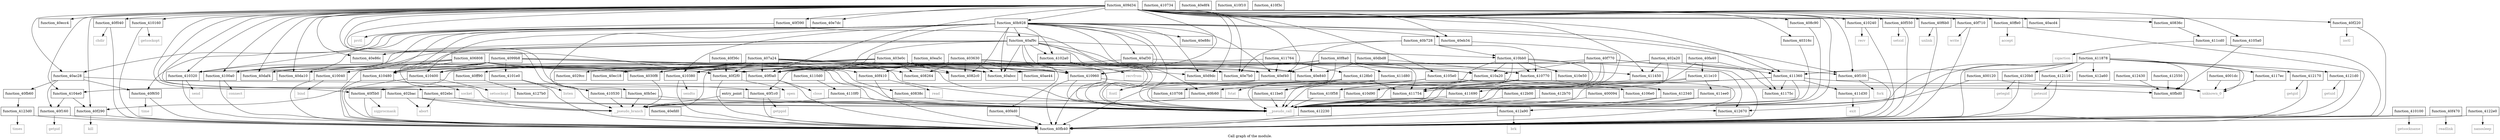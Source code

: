 digraph "Call graph of the module." {
  label="Call graph of the module.";
  node [shape=record];

  Node_function_40daf4 [label="{function_40daf4}"];
  Node_function_410770 [label="{function_410770}"];
  Node_function_40fbd0 [label="{function_40fbd0}"];
  Node_function_40ec18 [label="{function_40ec18}"];
  Node_function_40ecc4 [label="{function_40ecc4}"];
  Node_function_40da10 [label="{function_40da10}"];
  Node_function_40ef40 [label="{function_40ef40}"];
  Node_function_40efd0 [label="{function_40efd0}"];
  Node_function_40f040 [label="{function_40f040}"];
  Node_function_40fc60 [label="{function_40fc60}"];
  Node_function_40f0a0 [label="{function_40f0a0}"];
  Node_function_410100 [label="{function_410100}"];
  Node_function_40f36c [label="{function_40f36c}"];
  Node_function_40f390 [label="{function_40f390}"];
  Node_function_410160 [label="{function_410160}"];
  Node_function_40f410 [label="{function_40f410}"];
  Node_function_4101e0 [label="{function_4101e0}"];
  Node_function_410240 [label="{function_410240}"];
  Node_function_40f470 [label="{function_40f470}"];
  Node_function_40f4d0 [label="{function_40f4d0}"];
  Node_function_4102a0 [label="{function_4102a0}"];
  Node_function_40f550 [label="{function_40f550}"];
  Node_function_410320 [label="{function_410320}"];
  Node_function_40f5b0 [label="{function_40f5b0}"];
  Node_function_410380 [label="{function_410380}"];
  Node_function_40f650 [label="{function_40f650}"];
  Node_function_410400 [label="{function_410400}"];
  Node_function_40f6b0 [label="{function_40f6b0}"];
  Node_function_40f710 [label="{function_40f710}"];
  Node_function_410480 [label="{function_410480}"];
  Node_function_40f770 [label="{function_40f770}"];
  Node_function_4104e0 [label="{function_4104e0}"];
  Node_function_40f8a0 [label="{function_40f8a0}"];
  Node_function_410530 [label="{function_410530}"];
  Node_function_40fa40 [label="{function_40fa40}"];
  Node_function_40ff90 [label="{function_40ff90}"];
  Node_function_40f100 [label="{function_40f100}"];
  Node_function_40f160 [label="{function_40f160}"];
  Node_function_40dbd8 [label="{function_40dbd8}"];
  Node_function_40e7b0 [label="{function_40e7b0}"];
  Node_function_40e7dc [label="{function_40e7dc}"];
  Node_function_410734 [label="{function_410734}"];
  Node_function_40e840 [label="{function_40e840}"];
  Node_function_410708 [label="{function_410708}"];
  Node_function_40e86c [label="{function_40e86c}"];
  Node_function_40e88c [label="{function_40e88c}"];
  Node_function_40e8f4 [label="{function_40e8f4}"];
  Node_function_40ea5c [label="{function_40ea5c}"];
  Node_function_40ffe0 [label="{function_40ffe0}"];
  Node_function_40f1c0 [label="{function_40f1c0}"];
  Node_function_40fb40 [label="{function_40fb40}"];
  Node_function_4105a0 [label="{function_4105a0}"];
  Node_function_40fb60 [label="{function_40fb60}"];
  Node_function_410960 [label="{function_410960}"];
  Node_function_40f220 [label="{function_40f220}"];
  Node_function_4106e0 [label="{function_4106e0}"];
  Node_function_40eb34 [label="{function_40eb34}"];
  Node_function_410040 [label="{function_410040}"];
  Node_function_40f290 [label="{function_40f290}"];
  Node_function_4100a0 [label="{function_4100a0}"];
  Node_function_4105e0 [label="{function_4105e0}"];
  Node_function_410d90 [label="{function_410d90}"];
  Node_function_410e50 [label="{function_410e50}"];
  Node_function_410f10 [label="{function_410f10}"];
  Node_function_410f3c [label="{function_410f3c}"];
  Node_function_410f58 [label="{function_410f58}"];
  Node_function_4110d0 [label="{function_4110d0}"];
  Node_function_4110f0 [label="{function_4110f0}"];
  Node_function_411360 [label="{function_411360}"];
  Node_function_411450 [label="{function_411450}"];
  Node_function_410a20 [label="{function_410a20}"];
  Node_function_4127b0 [label="{function_4127b0}"];
  Node_function_4128b0 [label="{function_4128b0}"];
  Node_function_410bb0 [label="{function_410bb0}"];
  Node_getegid [color="gray50", fontcolor="gray50", label="{getegid}"];
  Node_geteuid [color="gray50", fontcolor="gray50", label="{geteuid}"];
  Node_getgid [color="gray50", fontcolor="gray50", label="{getgid}"];
  Node_getuid [color="gray50", fontcolor="gray50", label="{getuid}"];
  Node_nanosleep [color="gray50", fontcolor="gray50", label="{nanosleep}"];
  Node_times [color="gray50", fontcolor="gray50", label="{times}"];
  Node_brk [color="gray50", fontcolor="gray50", label="{brk}"];
  Node_abort [color="gray50", fontcolor="gray50", label="{abort}"];
  Node_function_411690 [label="{function_411690}"];
  Node_function_411754 [label="{function_411754}"];
  Node_function_41175c [label="{function_41175c}"];
  Node_function_411764 [label="{function_411764}"];
  Node_function_4117ec [label="{function_4117ec}"];
  Node_function_411878 [label="{function_411878}"];
  Node_function_411be0 [label="{function_411be0}"];
  Node_function_411cd0 [label="{function_411cd0}"];
  Node_function_411d30 [label="{function_411d30}"];
  Node_function_411d80 [label="{function_411d80}"];
  Node_function_411e10 [label="{function_411e10}"];
  Node_function_411ee0 [label="{function_411ee0}"];
  Node_function_4120b0 [label="{function_4120b0}"];
  Node_function_412110 [label="{function_412110}"];
  Node_function_412170 [label="{function_412170}"];
  Node_function_4121d0 [label="{function_4121d0}"];
  Node_function_412230 [label="{function_412230}"];
  Node_function_4122e0 [label="{function_4122e0}"];
  Node_function_412340 [label="{function_412340}"];
  Node_function_4123d0 [label="{function_4123d0}"];
  Node_function_412430 [label="{function_412430}"];
  Node_function_412550 [label="{function_412550}"];
  Node_function_412670 [label="{function_412670}"];
  Node_function_412a60 [label="{function_412a60}"];
  Node_function_412a90 [label="{function_412a90}"];
  Node_function_412b00 [label="{function_412b00}"];
  Node_function_412b70 [label="{function_412b70}"];
  Node_unknown_0 [color="gray50", fontcolor="gray50", label="{unknown_0}"];
  Node_fcntl [color="gray50", fontcolor="gray50", label="{fcntl}"];
  Node_chdir [color="gray50", fontcolor="gray50", label="{chdir}"];
  Node_close [color="gray50", fontcolor="gray50", label="{close}"];
  Node_fork [color="gray50", fontcolor="gray50", label="{fork}"];
  Node_getpid [color="gray50", fontcolor="gray50", label="{getpid}"];
  Node_getppid [color="gray50", fontcolor="gray50", label="{getppid}"];
  Node_ioctl [color="gray50", fontcolor="gray50", label="{ioctl}"];
  Node_kill [color="gray50", fontcolor="gray50", label="{kill}"];
  Node_open [color="gray50", fontcolor="gray50", label="{open}"];
  Node_prctl [color="gray50", fontcolor="gray50", label="{prctl}"];
  Node_read [color="gray50", fontcolor="gray50", label="{read}"];
  Node_readlink [color="gray50", fontcolor="gray50", label="{readlink}"];
  Node_setsid [color="gray50", fontcolor="gray50", label="{setsid}"];
  Node_sigprocmask [color="gray50", fontcolor="gray50", label="{sigprocmask}"];
  Node_time [color="gray50", fontcolor="gray50", label="{time}"];
  Node_unlink [color="gray50", fontcolor="gray50", label="{unlink}"];
  Node_write [color="gray50", fontcolor="gray50", label="{write}"];
  Node_accept [color="gray50", fontcolor="gray50", label="{accept}"];
  Node_bind [color="gray50", fontcolor="gray50", label="{bind}"];
  Node_connect [color="gray50", fontcolor="gray50", label="{connect}"];
  Node_getsockname [color="gray50", fontcolor="gray50", label="{getsockname}"];
  Node_getsockopt [color="gray50", fontcolor="gray50", label="{getsockopt}"];
  Node_listen [color="gray50", fontcolor="gray50", label="{listen}"];
  Node_recv [color="gray50", fontcolor="gray50", label="{recv}"];
  Node_recvfrom [color="gray50", fontcolor="gray50", label="{recvfrom}"];
  Node_send [color="gray50", fontcolor="gray50", label="{send}"];
  Node_sendto [color="gray50", fontcolor="gray50", label="{sendto}"];
  Node_setsockopt [color="gray50", fontcolor="gray50", label="{setsockopt}"];
  Node_socket [color="gray50", fontcolor="gray50", label="{socket}"];
  Node_sigaction [color="gray50", fontcolor="gray50", label="{sigaction}"];
  Node_exit [color="gray50", fontcolor="gray50", label="{exit}"];
  Node_fstat [color="gray50", fontcolor="gray50", label="{fstat}"];
  Node_function_40f2f0 [label="{function_40f2f0}"];
  Node___pseudo_call [color="gray50", fontcolor="gray50", label="{__pseudo_call}"];
  Node___pseudo_branch [color="gray50", fontcolor="gray50", label="{__pseudo_branch}"];
  Node_function_400094 [label="{function_400094}"];
  Node_function_400120 [label="{function_400120}"];
  Node_function_4001dc [label="{function_4001dc}"];
  Node_entry_point [label="{entry_point}"];
  Node_function_4029cc [label="{function_4029cc}"];
  Node_function_402a20 [label="{function_402a20}"];
  Node_function_402bac [label="{function_402bac}"];
  Node_function_402ebc [label="{function_402ebc}"];
  Node_function_4030f8 [label="{function_4030f8}"];
  Node_function_40316c [label="{function_40316c}"];
  Node_function_403630 [label="{function_403630}"];
  Node_function_403e0c [label="{function_403e0c}"];
  Node_function_406808 [label="{function_406808}"];
  Node_function_407a24 [label="{function_407a24}"];
  Node_function_408264 [label="{function_408264}"];
  Node_function_4082c0 [label="{function_4082c0}"];
  Node_function_40836c [label="{function_40836c}"];
  Node_function_40838c [label="{function_40838c}"];
  Node_function_408c90 [label="{function_408c90}"];
  Node_function_4099b8 [label="{function_4099b8}"];
  Node_function_409d34 [label="{function_409d34}"];
  Node_function_40abcc [label="{function_40abcc}"];
  Node_function_40ac28 [label="{function_40ac28}"];
  Node_function_40acd4 [label="{function_40acd4}"];
  Node_function_40ae44 [label="{function_40ae44}"];
  Node_function_40af30 [label="{function_40af30}"];
  Node_function_40af9c [label="{function_40af9c}"];
  Node_function_40b5ec [label="{function_40b5ec}"];
  Node_function_40b728 [label="{function_40b728}"];
  Node_function_40b928 [label="{function_40b928}"];
  Node_function_40d9dc [label="{function_40d9dc}"];
  Node_function_410770 -> Node_function_410d90;
  Node_function_410770 -> Node_function_410f58;
  Node_function_410770 -> Node_function_411754;
  Node_function_410770 -> Node_function_412340;
  Node_function_410770 -> Node___pseudo_call;
  Node_function_40ef40 -> Node_unknown_0;
  Node_function_40ef40 -> Node_fcntl;
  Node_function_40ef40 -> Node___pseudo_call;
  Node_function_40efd0 -> Node_function_40fb40;
  Node_function_40f040 -> Node_function_40fb40;
  Node_function_40f040 -> Node_chdir;
  Node_function_40fc60 -> Node_function_412670;
  Node_function_40fc60 -> Node___pseudo_branch;
  Node_function_40f0a0 -> Node_function_40fb40;
  Node_function_40f0a0 -> Node_close;
  Node_function_410100 -> Node_function_40fb40;
  Node_function_410100 -> Node_getsockname;
  Node_function_40f36c -> Node_function_40f2f0;
  Node_function_40f390 -> Node_prctl;
  Node_function_40f390 -> Node___pseudo_call;
  Node_function_410160 -> Node_function_40fb40;
  Node_function_410160 -> Node_getsockopt;
  Node_function_40f410 -> Node_function_40fb40;
  Node_function_40f410 -> Node_read;
  Node_function_4101e0 -> Node_function_40fb40;
  Node_function_4101e0 -> Node_listen;
  Node_function_410240 -> Node_function_40fb40;
  Node_function_410240 -> Node_recv;
  Node_function_40f470 -> Node_function_40fb40;
  Node_function_40f470 -> Node_readlink;
  Node_function_40f4d0 -> Node_function_40fb40;
  Node_function_4102a0 -> Node_function_40fb40;
  Node_function_4102a0 -> Node_recvfrom;
  Node_function_40f550 -> Node_function_40fb40;
  Node_function_40f550 -> Node_setsid;
  Node_function_410320 -> Node_function_40fb40;
  Node_function_410320 -> Node_send;
  Node_function_40f5b0 -> Node_function_40fb40;
  Node_function_40f5b0 -> Node_sigprocmask;
  Node_function_410380 -> Node_function_40fb40;
  Node_function_410380 -> Node_sendto;
  Node_function_40f650 -> Node_function_40fb40;
  Node_function_40f650 -> Node_time;
  Node_function_410400 -> Node_function_40fb40;
  Node_function_410400 -> Node_setsockopt;
  Node_function_40f6b0 -> Node_function_40fb40;
  Node_function_40f6b0 -> Node_unlink;
  Node_function_40f710 -> Node_function_40fb40;
  Node_function_40f710 -> Node_write;
  Node_function_410480 -> Node_function_40fb40;
  Node_function_410480 -> Node_socket;
  Node_function_40f770 -> Node_function_40f0a0;
  Node_function_40f770 -> Node_function_40fb40;
  Node_function_40f770 -> Node_function_410a20;
  Node_function_40f770 -> Node_function_411754;
  Node_function_40f770 -> Node_function_41175c;
  Node_function_40f770 -> Node___pseudo_call;
  Node_function_4104e0 -> Node_function_40f160;
  Node_function_4104e0 -> Node_function_40f290;
  Node_function_40f8a0 -> Node_function_410770;
  Node_function_40f8a0 -> Node_function_40ef40;
  Node_function_40f8a0 -> Node_function_40f0a0;
  Node_function_40f8a0 -> Node_function_40fb40;
  Node_function_40f8a0 -> Node_function_410960;
  Node_function_40f8a0 -> Node_function_410a20;
  Node_function_40f8a0 -> Node_function_411754;
  Node_function_40f8a0 -> Node_function_411d80;
  Node_function_40f8a0 -> Node_function_40f2f0;
  Node_function_410530 -> Node___pseudo_call;
  Node_function_410530 -> Node___pseudo_branch;
  Node_function_40fa40 -> Node_function_411754;
  Node_function_40fa40 -> Node_function_41175c;
  Node_function_40fa40 -> Node_function_411e10;
  Node_function_40ff90 -> Node_function_4127b0;
  Node_function_40f100 -> Node_function_40fb40;
  Node_function_40f100 -> Node_fork;
  Node_function_40f160 -> Node_function_40fb40;
  Node_function_40f160 -> Node_getpid;
  Node_function_40dbd8 -> Node_function_410770;
  Node_function_40dbd8 -> Node_function_40e840;
  Node_function_40ea5c -> Node_function_40f410;
  Node_function_40ffe0 -> Node_function_40fb40;
  Node_function_40ffe0 -> Node_accept;
  Node_function_40f1c0 -> Node_function_40fb40;
  Node_function_40f1c0 -> Node_getppid;
  Node_function_4105a0 -> Node_function_40fbd0;
  Node_function_40fb60 -> Node_function_4123d0;
  Node_function_410960 -> Node_function_40fbd0;
  Node_function_410960 -> Node_function_40fb40;
  Node_function_410960 -> Node___pseudo_call;
  Node_function_40f220 -> Node_function_40fb40;
  Node_function_40f220 -> Node_ioctl;
  Node_function_40eb34 -> Node___pseudo_call;
  Node_function_410040 -> Node_function_40fb40;
  Node_function_410040 -> Node_bind;
  Node_function_40f290 -> Node_function_40fb40;
  Node_function_40f290 -> Node_kill;
  Node_function_4100a0 -> Node_function_40fb40;
  Node_function_4100a0 -> Node_connect;
  Node_function_4105e0 -> Node_function_410708;
  Node_function_4105e0 -> Node_function_40fb40;
  Node_function_4105e0 -> Node_function_4106e0;
  Node_function_4105e0 -> Node_function_411be0;
  Node_function_410f58 -> Node___pseudo_call;
  Node_function_4110d0 -> Node_function_4110f0;
  Node_function_4110f0 -> Node___pseudo_call;
  Node_function_4110f0 -> Node___pseudo_branch;
  Node_function_411360 -> Node_function_411690;
  Node_function_411360 -> Node_function_411754;
  Node_function_411360 -> Node_function_41175c;
  Node_function_411360 -> Node_function_411d30;
  Node_function_411360 -> Node_unknown_0;
  Node_function_411360 -> Node___pseudo_call;
  Node_function_411450 -> Node___pseudo_call;
  Node_function_410a20 -> Node_function_410f58;
  Node_function_410a20 -> Node_function_411754;
  Node_function_410a20 -> Node_function_412340;
  Node_function_410a20 -> Node___pseudo_call;
  Node_function_4128b0 -> Node_function_40f5b0;
  Node_function_4128b0 -> Node_function_4104e0;
  Node_function_4128b0 -> Node_function_410708;
  Node_function_4128b0 -> Node_function_411754;
  Node_function_4128b0 -> Node_function_411be0;
  Node_function_4128b0 -> Node___pseudo_call;
  Node_function_410bb0 -> Node_function_410770;
  Node_function_410bb0 -> Node_function_410e50;
  Node_function_410bb0 -> Node_function_410f58;
  Node_function_410bb0 -> Node_function_410a20;
  Node_function_410bb0 -> Node_function_411754;
  Node_function_410bb0 -> Node_function_412670;
  Node_function_410bb0 -> Node___pseudo_call;
  Node_function_411690 -> Node___pseudo_call;
  Node_function_411690 -> Node___pseudo_branch;
  Node_function_411764 -> Node_function_40ef40;
  Node_function_411764 -> Node_function_4128b0;
  Node_function_411764 -> Node_function_40f2f0;
  Node_function_4117ec -> Node_unknown_0;
  Node_function_411878 -> Node_function_40fbd0;
  Node_function_411878 -> Node_function_40fb40;
  Node_function_411878 -> Node_function_411360;
  Node_function_411878 -> Node_function_4117ec;
  Node_function_411878 -> Node_function_4120b0;
  Node_function_411878 -> Node_function_412110;
  Node_function_411878 -> Node_function_412170;
  Node_function_411878 -> Node_function_4121d0;
  Node_function_411878 -> Node_function_412670;
  Node_function_411878 -> Node_function_412a60;
  Node_function_411878 -> Node_unknown_0;
  Node_function_411878 -> Node___pseudo_call;
  Node_function_411be0 -> Node___pseudo_call;
  Node_function_411cd0 -> Node_function_40fb40;
  Node_function_411cd0 -> Node_sigaction;
  Node_function_411d30 -> Node_exit;
  Node_function_411d80 -> Node_fstat;
  Node_function_411d80 -> Node___pseudo_call;
  Node_function_411e10 -> Node_function_40fc60;
  Node_function_411e10 -> Node_function_411ee0;
  Node_function_411e10 -> Node___pseudo_call;
  Node_function_411ee0 -> Node_function_40fb40;
  Node_function_411ee0 -> Node___pseudo_call;
  Node_function_4120b0 -> Node_function_40fb40;
  Node_function_4120b0 -> Node_getegid;
  Node_function_412110 -> Node_function_40fb40;
  Node_function_412110 -> Node_geteuid;
  Node_function_412170 -> Node_function_40fb40;
  Node_function_412170 -> Node_getgid;
  Node_function_4121d0 -> Node_function_40fb40;
  Node_function_4121d0 -> Node_getuid;
  Node_function_412230 -> Node_function_40fb40;
  Node_function_4122e0 -> Node_function_40fb40;
  Node_function_4122e0 -> Node_nanosleep;
  Node_function_412340 -> Node_function_412a90;
  Node_function_412340 -> Node___pseudo_call;
  Node_function_4123d0 -> Node_function_40fb40;
  Node_function_4123d0 -> Node_times;
  Node_function_412430 -> Node_function_40fbd0;
  Node_function_412550 -> Node_function_40fbd0;
  Node_function_412a90 -> Node_function_40fb40;
  Node_function_412a90 -> Node_brk;
  Node_function_412b00 -> Node___pseudo_call;
  Node_function_412b70 -> Node___pseudo_call;
  Node_function_40f2f0 -> Node_function_40fb40;
  Node_function_40f2f0 -> Node_open;
  Node_function_400094 -> Node___pseudo_call;
  Node_function_400120 -> Node_unknown_0;
  Node_function_400120 -> Node___pseudo_call;
  Node_function_4001dc -> Node_unknown_0;
  Node_entry_point -> Node___pseudo_call;
  Node_entry_point -> Node___pseudo_branch;
  Node_function_402a20 -> Node_function_40f100;
  Node_function_402a20 -> Node_function_40f1c0;
  Node_function_402a20 -> Node_function_40f290;
  Node_function_402a20 -> Node_function_411360;
  Node_function_402a20 -> Node_function_411450;
  Node_function_402a20 -> Node___pseudo_call;
  Node_function_402bac -> Node_abort;
  Node_function_402bac -> Node___pseudo_call;
  Node_function_402bac -> Node___pseudo_branch;
  Node_function_402ebc -> Node_abort;
  Node_function_402ebc -> Node___pseudo_call;
  Node_function_402ebc -> Node___pseudo_branch;
  Node_function_4030f8 -> Node___pseudo_branch;
  Node_function_40316c -> Node___pseudo_call;
  Node_function_403630 -> Node_function_40f0a0;
  Node_function_403630 -> Node_function_410380;
  Node_function_403630 -> Node_function_410400;
  Node_function_403630 -> Node_function_410480;
  Node_function_403630 -> Node_function_40e840;
  Node_function_403630 -> Node_function_410960;
  Node_function_403630 -> Node___pseudo_call;
  Node_function_403630 -> Node_function_4030f8;
  Node_function_403630 -> Node_function_408264;
  Node_function_403630 -> Node_function_4082c0;
  Node_function_403630 -> Node_function_40abcc;
  Node_function_403630 -> Node_function_40ae44;
  Node_function_403e0c -> Node_function_40f0a0;
  Node_function_403e0c -> Node_function_410380;
  Node_function_403e0c -> Node_function_410400;
  Node_function_403e0c -> Node_function_410480;
  Node_function_403e0c -> Node_function_410960;
  Node_function_403e0c -> Node___pseudo_call;
  Node_function_403e0c -> Node_function_4030f8;
  Node_function_403e0c -> Node_function_408264;
  Node_function_403e0c -> Node_function_4082c0;
  Node_function_403e0c -> Node_function_40abcc;
  Node_function_406808 -> Node_function_410320;
  Node_function_406808 -> Node_function_410480;
  Node_function_406808 -> Node_function_410960;
  Node_function_406808 -> Node_function_410040;
  Node_function_406808 -> Node_function_4100a0;
  Node_function_406808 -> Node___pseudo_call;
  Node_function_406808 -> Node_function_4030f8;
  Node_function_406808 -> Node_function_40abcc;
  Node_function_407a24 -> Node_function_40daf4;
  Node_function_407a24 -> Node_function_40ec18;
  Node_function_407a24 -> Node_function_40da10;
  Node_function_407a24 -> Node_function_40f0a0;
  Node_function_407a24 -> Node_function_40f410;
  Node_function_407a24 -> Node_function_410380;
  Node_function_407a24 -> Node_function_410400;
  Node_function_407a24 -> Node_function_410480;
  Node_function_407a24 -> Node_function_40ff90;
  Node_function_407a24 -> Node_function_40e7b0;
  Node_function_407a24 -> Node_function_40e840;
  Node_function_407a24 -> Node_function_410960;
  Node_function_407a24 -> Node_function_40f2f0;
  Node_function_407a24 -> Node___pseudo_call;
  Node_function_407a24 -> Node_function_4029cc;
  Node_function_407a24 -> Node_function_4030f8;
  Node_function_407a24 -> Node_function_408264;
  Node_function_407a24 -> Node_function_4082c0;
  Node_function_407a24 -> Node_function_40abcc;
  Node_function_407a24 -> Node_function_40d9dc;
  Node_function_40836c -> Node_function_411cd0;
  Node_function_40838c -> Node___pseudo_call;
  Node_function_408c90 -> Node___pseudo_call;
  Node_function_4099b8 -> Node_function_40ef40;
  Node_function_4099b8 -> Node_function_40f0a0;
  Node_function_4099b8 -> Node_function_4101e0;
  Node_function_4099b8 -> Node_function_410400;
  Node_function_4099b8 -> Node_function_410480;
  Node_function_4099b8 -> Node_function_40fb40;
  Node_function_4099b8 -> Node_function_410040;
  Node_function_4099b8 -> Node_function_4100a0;
  Node_function_4099b8 -> Node_function_411450;
  Node_function_4099b8 -> Node___pseudo_call;
  Node_function_4099b8 -> Node___pseudo_branch;
  Node_function_4099b8 -> Node_function_40838c;
  Node_function_409d34 -> Node_function_40daf4;
  Node_function_409d34 -> Node_function_40ecc4;
  Node_function_409d34 -> Node_function_40da10;
  Node_function_409d34 -> Node_function_40ef40;
  Node_function_409d34 -> Node_function_40f040;
  Node_function_409d34 -> Node_function_40f0a0;
  Node_function_409d34 -> Node_function_40f390;
  Node_function_409d34 -> Node_function_410160;
  Node_function_409d34 -> Node_function_410240;
  Node_function_409d34 -> Node_function_40f550;
  Node_function_409d34 -> Node_function_410320;
  Node_function_409d34 -> Node_function_40f5b0;
  Node_function_409d34 -> Node_function_40f6b0;
  Node_function_409d34 -> Node_function_40f710;
  Node_function_409d34 -> Node_function_4104e0;
  Node_function_409d34 -> Node_function_410530;
  Node_function_409d34 -> Node_function_40f100;
  Node_function_409d34 -> Node_function_40e7b0;
  Node_function_409d34 -> Node_function_40e7dc;
  Node_function_409d34 -> Node_function_40e86c;
  Node_function_409d34 -> Node_function_40ffe0;
  Node_function_409d34 -> Node_function_4105a0;
  Node_function_409d34 -> Node_function_40f220;
  Node_function_409d34 -> Node_function_40eb34;
  Node_function_409d34 -> Node_function_40f290;
  Node_function_409d34 -> Node_function_4100a0;
  Node_function_409d34 -> Node_function_4105e0;
  Node_function_409d34 -> Node_function_411360;
  Node_function_409d34 -> Node_function_411450;
  Node_function_409d34 -> Node_function_40f2f0;
  Node_function_409d34 -> Node___pseudo_call;
  Node_function_409d34 -> Node_function_402bac;
  Node_function_409d34 -> Node_function_402ebc;
  Node_function_409d34 -> Node_function_40316c;
  Node_function_409d34 -> Node_function_40836c;
  Node_function_409d34 -> Node_function_408c90;
  Node_function_409d34 -> Node_function_40abcc;
  Node_function_409d34 -> Node_function_40ac28;
  Node_function_409d34 -> Node_function_40acd4;
  Node_function_409d34 -> Node_function_40b5ec;
  Node_function_409d34 -> Node_function_40b928;
  Node_function_409d34 -> Node_function_40d9dc;
  Node_function_40ac28 -> Node_function_40f650;
  Node_function_40ac28 -> Node_function_40f160;
  Node_function_40ac28 -> Node_function_40f1c0;
  Node_function_40ac28 -> Node_function_40fb60;
  Node_function_40af30 -> Node_function_410a20;
  Node_function_40af30 -> Node___pseudo_branch;
  Node_function_40af9c -> Node_function_40ef40;
  Node_function_40af9c -> Node_function_40f0a0;
  Node_function_40af9c -> Node_function_40f4d0;
  Node_function_40af9c -> Node_function_4102a0;
  Node_function_40af9c -> Node_function_410320;
  Node_function_40af9c -> Node_function_410480;
  Node_function_40af9c -> Node_function_40e7b0;
  Node_function_40af9c -> Node_function_40e86c;
  Node_function_40af9c -> Node_function_410960;
  Node_function_40af9c -> Node_function_4100a0;
  Node_function_40af9c -> Node_function_410bb0;
  Node_function_40af9c -> Node___pseudo_call;
  Node_function_40af9c -> Node_function_40abcc;
  Node_function_40b5ec -> Node___pseudo_call;
  Node_function_40b5ec -> Node___pseudo_branch;
  Node_function_40b728 -> Node_function_410770;
  Node_function_40b728 -> Node_function_40e7b0;
  Node_function_40b728 -> Node_function_40e840;
  Node_function_40b728 -> Node_function_410bb0;
  Node_function_40b928 -> Node_function_40daf4;
  Node_function_40b928 -> Node_function_40da10;
  Node_function_40b928 -> Node_function_40ef40;
  Node_function_40b928 -> Node_function_40fc60;
  Node_function_40b928 -> Node_function_40f0a0;
  Node_function_40b928 -> Node_function_4102a0;
  Node_function_40b928 -> Node_function_410320;
  Node_function_40b928 -> Node_function_410380;
  Node_function_40b928 -> Node_function_40f650;
  Node_function_40b928 -> Node_function_410400;
  Node_function_40b928 -> Node_function_410480;
  Node_function_40b928 -> Node_function_40f100;
  Node_function_40b928 -> Node_function_40e88c;
  Node_function_40b928 -> Node_function_410960;
  Node_function_40b928 -> Node_function_40eb34;
  Node_function_40b928 -> Node_function_4100a0;
  Node_function_40b928 -> Node_function_411360;
  Node_function_40b928 -> Node___pseudo_call;
  Node_function_40b928 -> Node___pseudo_branch;
  Node_function_40b928 -> Node_function_4082c0;
  Node_function_40b928 -> Node_function_40abcc;
  Node_function_40b928 -> Node_function_40ac28;
  Node_function_40b928 -> Node_function_40af30;
  Node_function_40b928 -> Node_function_40af9c;
  Node_function_40b928 -> Node_function_40d9dc;
}
